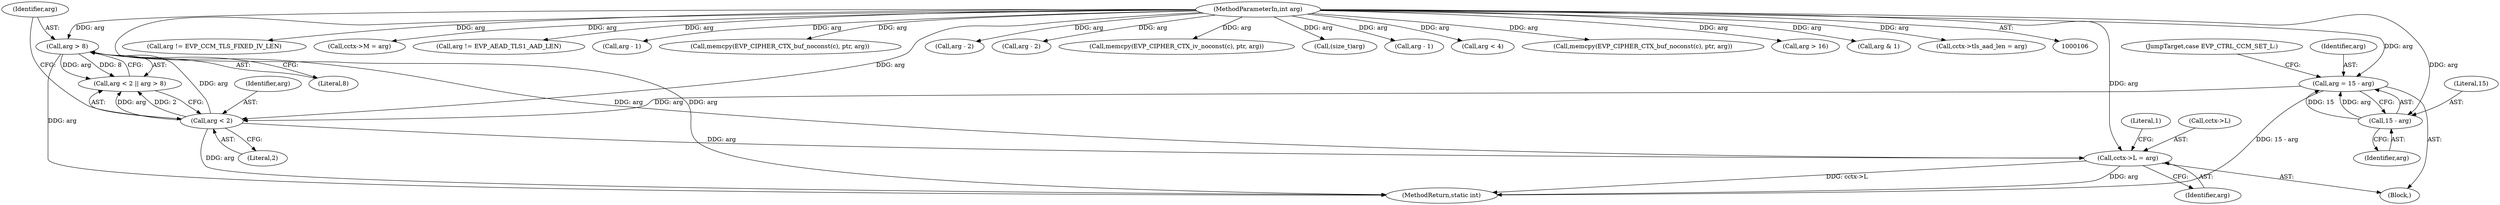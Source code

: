 digraph "0_openssl_00d965474b22b54e4275232bc71ee0c699c5cd21@pointer" {
"1000278" [label="(Call,cctx->L = arg)"];
"1000273" [label="(Call,arg > 8)"];
"1000270" [label="(Call,arg < 2)"];
"1000262" [label="(Call,arg = 15 - arg)"];
"1000264" [label="(Call,15 - arg)"];
"1000109" [label="(MethodParameterIn,int arg)"];
"1000249" [label="(Call,arg != EVP_CCM_TLS_FIXED_IV_LEN)"];
"1000320" [label="(Call,cctx->M = arg)"];
"1000272" [label="(Literal,2)"];
"1000162" [label="(Call,arg != EVP_AEAD_TLS1_AAD_LEN)"];
"1000282" [label="(Identifier,arg)"];
"1000237" [label="(Call,arg - 1)"];
"1000315" [label="(Call,memcpy(EVP_CIPHER_CTX_buf_noconst(c), ptr, arg))"];
"1000417" [label="(MethodReturn,static int)"];
"1000273" [label="(Call,arg > 8)"];
"1000265" [label="(Literal,15)"];
"1000227" [label="(Call,arg - 2)"];
"1000186" [label="(Call,arg - 2)"];
"1000267" [label="(JumpTarget,case EVP_CTRL_CCM_SET_L:)"];
"1000284" [label="(Literal,1)"];
"1000266" [label="(Identifier,arg)"];
"1000270" [label="(Call,arg < 2)"];
"1000254" [label="(Call,memcpy(EVP_CIPHER_CTX_iv_noconst(c), ptr, arg))"];
"1000347" [label="(Call,(size_t)arg)"];
"1000275" [label="(Literal,8)"];
"1000274" [label="(Identifier,arg)"];
"1000193" [label="(Call,arg - 1)"];
"1000271" [label="(Identifier,arg)"];
"1000292" [label="(Call,arg < 4)"];
"1000263" [label="(Identifier,arg)"];
"1000120" [label="(Block,)"];
"1000167" [label="(Call,memcpy(EVP_CIPHER_CTX_buf_noconst(c), ptr, arg))"];
"1000295" [label="(Call,arg > 16)"];
"1000269" [label="(Call,arg < 2 || arg > 8)"];
"1000288" [label="(Call,arg & 1)"];
"1000264" [label="(Call,15 - arg)"];
"1000278" [label="(Call,cctx->L = arg)"];
"1000279" [label="(Call,cctx->L)"];
"1000109" [label="(MethodParameterIn,int arg)"];
"1000262" [label="(Call,arg = 15 - arg)"];
"1000172" [label="(Call,cctx->tls_aad_len = arg)"];
"1000278" -> "1000120"  [label="AST: "];
"1000278" -> "1000282"  [label="CFG: "];
"1000279" -> "1000278"  [label="AST: "];
"1000282" -> "1000278"  [label="AST: "];
"1000284" -> "1000278"  [label="CFG: "];
"1000278" -> "1000417"  [label="DDG: arg"];
"1000278" -> "1000417"  [label="DDG: cctx->L"];
"1000273" -> "1000278"  [label="DDG: arg"];
"1000270" -> "1000278"  [label="DDG: arg"];
"1000109" -> "1000278"  [label="DDG: arg"];
"1000273" -> "1000269"  [label="AST: "];
"1000273" -> "1000275"  [label="CFG: "];
"1000274" -> "1000273"  [label="AST: "];
"1000275" -> "1000273"  [label="AST: "];
"1000269" -> "1000273"  [label="CFG: "];
"1000273" -> "1000417"  [label="DDG: arg"];
"1000273" -> "1000269"  [label="DDG: arg"];
"1000273" -> "1000269"  [label="DDG: 8"];
"1000270" -> "1000273"  [label="DDG: arg"];
"1000109" -> "1000273"  [label="DDG: arg"];
"1000270" -> "1000269"  [label="AST: "];
"1000270" -> "1000272"  [label="CFG: "];
"1000271" -> "1000270"  [label="AST: "];
"1000272" -> "1000270"  [label="AST: "];
"1000274" -> "1000270"  [label="CFG: "];
"1000269" -> "1000270"  [label="CFG: "];
"1000270" -> "1000417"  [label="DDG: arg"];
"1000270" -> "1000269"  [label="DDG: arg"];
"1000270" -> "1000269"  [label="DDG: 2"];
"1000262" -> "1000270"  [label="DDG: arg"];
"1000109" -> "1000270"  [label="DDG: arg"];
"1000262" -> "1000120"  [label="AST: "];
"1000262" -> "1000264"  [label="CFG: "];
"1000263" -> "1000262"  [label="AST: "];
"1000264" -> "1000262"  [label="AST: "];
"1000267" -> "1000262"  [label="CFG: "];
"1000262" -> "1000417"  [label="DDG: 15 - arg"];
"1000264" -> "1000262"  [label="DDG: 15"];
"1000264" -> "1000262"  [label="DDG: arg"];
"1000109" -> "1000262"  [label="DDG: arg"];
"1000264" -> "1000266"  [label="CFG: "];
"1000265" -> "1000264"  [label="AST: "];
"1000266" -> "1000264"  [label="AST: "];
"1000109" -> "1000264"  [label="DDG: arg"];
"1000109" -> "1000106"  [label="AST: "];
"1000109" -> "1000417"  [label="DDG: arg"];
"1000109" -> "1000162"  [label="DDG: arg"];
"1000109" -> "1000167"  [label="DDG: arg"];
"1000109" -> "1000172"  [label="DDG: arg"];
"1000109" -> "1000186"  [label="DDG: arg"];
"1000109" -> "1000193"  [label="DDG: arg"];
"1000109" -> "1000227"  [label="DDG: arg"];
"1000109" -> "1000237"  [label="DDG: arg"];
"1000109" -> "1000249"  [label="DDG: arg"];
"1000109" -> "1000254"  [label="DDG: arg"];
"1000109" -> "1000288"  [label="DDG: arg"];
"1000109" -> "1000292"  [label="DDG: arg"];
"1000109" -> "1000295"  [label="DDG: arg"];
"1000109" -> "1000315"  [label="DDG: arg"];
"1000109" -> "1000320"  [label="DDG: arg"];
"1000109" -> "1000347"  [label="DDG: arg"];
}
